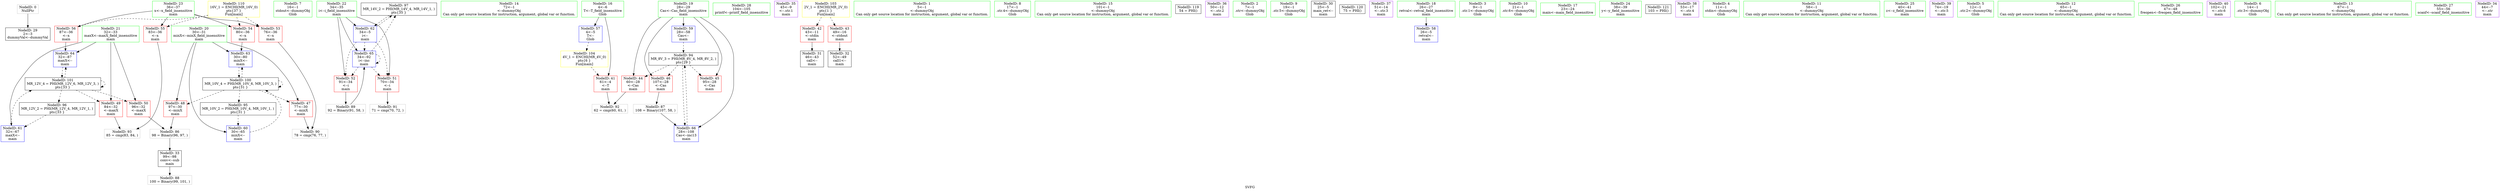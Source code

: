digraph "SVFG" {
	label="SVFG";

	Node0x5619d0eaa750 [shape=record,color=grey,label="{NodeID: 0\nNullPtr}"];
	Node0x5619d0eaa750 -> Node0x5619d0ebebb0[style=solid];
	Node0x5619d0ec2fb0 [shape=record,color=grey,label="{NodeID: 90\n78 = cmp(76, 77, )\n}"];
	Node0x5619d0ebd390 [shape=record,color=green,label="{NodeID: 7\n16\<--1\nstdout\<--dummyObj\nGlob }"];
	Node0x5619d0ec0050 [shape=record,color=black,label="{NodeID: 97\nMR_14V_2 = PHI(MR_14V_4, MR_14V_1, )\npts\{35 \}\n}"];
	Node0x5619d0ec0050 -> Node0x5619d0ec1700[style=dashed];
	Node0x5619d0eaa9a0 [shape=record,color=green,label="{NodeID: 14\n72\<--1\n\<--dummyObj\nCan only get source location for instruction, argument, global var or function.}"];
	Node0x5619d0ec9ea0 [shape=record,color=yellow,style=double,label="{NodeID: 104\n4V_1 = ENCHI(MR_4V_0)\npts\{6 \}\nFun[main]}"];
	Node0x5619d0ec9ea0 -> Node0x5619d0ebf5a0[style=dashed];
	Node0x5619d0ebe4a0 [shape=record,color=green,label="{NodeID: 21\n32\<--33\nmaxX\<--maxX_field_insensitive\nmain\n}"];
	Node0x5619d0ebe4a0 -> Node0x5619d0ec0c40[style=solid];
	Node0x5619d0ebe4a0 -> Node0x5619d0ec0d10[style=solid];
	Node0x5619d0ebe4a0 -> Node0x5619d0ec1630[style=solid];
	Node0x5619d0ebe4a0 -> Node0x5619d0ec18a0[style=solid];
	Node0x5619d0ebeab0 [shape=record,color=green,label="{NodeID: 28\n104\<--105\nprintf\<--printf_field_insensitive\n}"];
	Node0x5619d0ebf0c0 [shape=record,color=purple,label="{NodeID: 35\n45\<--9\n\<--.str.1\nmain\n}"];
	Node0x5619d0ebf670 [shape=record,color=red,label="{NodeID: 42\n43\<--11\n\<--stdin\nmain\n}"];
	Node0x5619d0ebf670 -> Node0x5619d0ebed80[style=solid];
	Node0x5619d0ec0c40 [shape=record,color=red,label="{NodeID: 49\n84\<--32\n\<--maxX\nmain\n}"];
	Node0x5619d0ec0c40 -> Node0x5619d0ec3430[style=solid];
	Node0x5619d0ec11f0 [shape=record,color=red,label="{NodeID: 56\n87\<--36\n\<--x\nmain\n}"];
	Node0x5619d0ec11f0 -> Node0x5619d0ec18a0[style=solid];
	Node0x5619d0ec17d0 [shape=record,color=blue,label="{NodeID: 63\n30\<--80\nminX\<--\nmain\n}"];
	Node0x5619d0ec17d0 -> Node0x5619d0ec84b0[style=dashed];
	Node0x5619d0ea9a80 [shape=record,color=green,label="{NodeID: 1\n5\<--1\n\<--dummyObj\nCan only get source location for instruction, argument, global var or function.}"];
	Node0x5619d0ec3130 [shape=record,color=grey,label="{NodeID: 91\n71 = cmp(70, 72, )\n}"];
	Node0x5619d0ea9b70 [shape=record,color=green,label="{NodeID: 8\n17\<--1\n.str.4\<--dummyObj\nGlob }"];
	Node0x5619d0eaaaa0 [shape=record,color=green,label="{NodeID: 15\n101\<--1\n\<--dummyObj\nCan only get source location for instruction, argument, global var or function.}"];
	Node0x5619d0ebe570 [shape=record,color=green,label="{NodeID: 22\n34\<--35\ni\<--i_field_insensitive\nmain\n}"];
	Node0x5619d0ebe570 -> Node0x5619d0ec0de0[style=solid];
	Node0x5619d0ebe570 -> Node0x5619d0ec0eb0[style=solid];
	Node0x5619d0ebe570 -> Node0x5619d0ec1700[style=solid];
	Node0x5619d0ebe570 -> Node0x5619d0ec1970[style=solid];
	Node0x5619d0ebebb0 [shape=record,color=black,label="{NodeID: 29\n2\<--3\ndummyVal\<--dummyVal\n}"];
	Node0x5619d0ecf610 [shape=record,color=black,label="{NodeID: 119\n54 = PHI()\n}"];
	Node0x5619d0ebf190 [shape=record,color=purple,label="{NodeID: 36\n50\<--12\n\<--.str.2\nmain\n}"];
	Node0x5619d0ebf740 [shape=record,color=red,label="{NodeID: 43\n49\<--16\n\<--stdout\nmain\n}"];
	Node0x5619d0ebf740 -> Node0x5619d0ebee50[style=solid];
	Node0x5619d0ec0d10 [shape=record,color=red,label="{NodeID: 50\n96\<--32\n\<--maxX\nmain\n}"];
	Node0x5619d0ec0d10 -> Node0x5619d0ec29b0[style=solid];
	Node0x5619d0ec12c0 [shape=record,color=blue,label="{NodeID: 57\n4\<--5\nT\<--\nGlob }"];
	Node0x5619d0ec12c0 -> Node0x5619d0ec9ea0[style=dashed];
	Node0x5619d0ec18a0 [shape=record,color=blue,label="{NodeID: 64\n32\<--87\nmaxX\<--\nmain\n}"];
	Node0x5619d0ec18a0 -> Node0x5619d0ec8980[style=dashed];
	Node0x5619d0ea9610 [shape=record,color=green,label="{NodeID: 2\n7\<--1\n.str\<--dummyObj\nGlob }"];
	Node0x5619d0ec32b0 [shape=record,color=grey,label="{NodeID: 92\n62 = cmp(60, 61, )\n}"];
	Node0x5619d0ea9c00 [shape=record,color=green,label="{NodeID: 9\n19\<--1\n.str.5\<--dummyObj\nGlob }"];
	Node0x5619d0ebe030 [shape=record,color=green,label="{NodeID: 16\n4\<--6\nT\<--T_field_insensitive\nGlob }"];
	Node0x5619d0ebe030 -> Node0x5619d0ebf5a0[style=solid];
	Node0x5619d0ebe030 -> Node0x5619d0ec12c0[style=solid];
	Node0x5619d0ebe640 [shape=record,color=green,label="{NodeID: 23\n36\<--37\nx\<--x_field_insensitive\nmain\n}"];
	Node0x5619d0ebe640 -> Node0x5619d0ec0f80[style=solid];
	Node0x5619d0ebe640 -> Node0x5619d0ec1050[style=solid];
	Node0x5619d0ebe640 -> Node0x5619d0ec1120[style=solid];
	Node0x5619d0ebe640 -> Node0x5619d0ec11f0[style=solid];
	Node0x5619d0ebecb0 [shape=record,color=black,label="{NodeID: 30\n25\<--5\nmain_ret\<--\nmain\n}"];
	Node0x5619d0ecf710 [shape=record,color=black,label="{NodeID: 120\n75 = PHI()\n}"];
	Node0x5619d0ebf260 [shape=record,color=purple,label="{NodeID: 37\n51\<--14\n\<--.str.3\nmain\n}"];
	Node0x5619d0ebf810 [shape=record,color=red,label="{NodeID: 44\n60\<--28\n\<--Cas\nmain\n}"];
	Node0x5619d0ebf810 -> Node0x5619d0ec32b0[style=solid];
	Node0x5619d0ec0de0 [shape=record,color=red,label="{NodeID: 51\n70\<--34\n\<--i\nmain\n}"];
	Node0x5619d0ec0de0 -> Node0x5619d0ec3130[style=solid];
	Node0x5619d0ec13c0 [shape=record,color=blue,label="{NodeID: 58\n26\<--5\nretval\<--\nmain\n}"];
	Node0x5619d0ec1970 [shape=record,color=blue,label="{NodeID: 65\n34\<--92\ni\<--inc\nmain\n}"];
	Node0x5619d0ec1970 -> Node0x5619d0ec0de0[style=dashed];
	Node0x5619d0ec1970 -> Node0x5619d0ec0eb0[style=dashed];
	Node0x5619d0ec1970 -> Node0x5619d0ec1970[style=dashed];
	Node0x5619d0ec1970 -> Node0x5619d0ec0050[style=dashed];
	Node0x5619d0ec29b0 [shape=record,color=grey,label="{NodeID: 86\n98 = Binary(96, 97, )\n}"];
	Node0x5619d0ec29b0 -> Node0x5619d0ebef20[style=solid];
	Node0x5619d0ea94c0 [shape=record,color=green,label="{NodeID: 3\n9\<--1\n.str.1\<--dummyObj\nGlob }"];
	Node0x5619d0ec3430 [shape=record,color=grey,label="{NodeID: 93\n85 = cmp(83, 84, )\n}"];
	Node0x5619d0ebd640 [shape=record,color=green,label="{NodeID: 10\n21\<--1\n.str.6\<--dummyObj\nGlob }"];
	Node0x5619d0ec84b0 [shape=record,color=black,label="{NodeID: 100\nMR_10V_4 = PHI(MR_10V_6, MR_10V_3, )\npts\{31 \}\n}"];
	Node0x5619d0ec84b0 -> Node0x5619d0ebfa80[style=dashed];
	Node0x5619d0ec84b0 -> Node0x5619d0ec0b70[style=dashed];
	Node0x5619d0ec84b0 -> Node0x5619d0ec17d0[style=dashed];
	Node0x5619d0ec84b0 -> Node0x5619d0ec6370[style=dashed];
	Node0x5619d0ec84b0 -> Node0x5619d0ec84b0[style=dashed];
	Node0x5619d0ebe130 [shape=record,color=green,label="{NodeID: 17\n23\<--24\nmain\<--main_field_insensitive\n}"];
	Node0x5619d0ebe710 [shape=record,color=green,label="{NodeID: 24\n38\<--39\ny\<--y_field_insensitive\nmain\n}"];
	Node0x5619d0ebed80 [shape=record,color=black,label="{NodeID: 31\n46\<--43\ncall\<--\nmain\n}"];
	Node0x5619d0ecf810 [shape=record,color=black,label="{NodeID: 121\n103 = PHI()\n}"];
	Node0x5619d0ebf330 [shape=record,color=purple,label="{NodeID: 38\n53\<--17\n\<--.str.4\nmain\n}"];
	Node0x5619d0ebf8e0 [shape=record,color=red,label="{NodeID: 45\n95\<--28\n\<--Cas\nmain\n}"];
	Node0x5619d0ec0eb0 [shape=record,color=red,label="{NodeID: 52\n91\<--34\n\<--i\nmain\n}"];
	Node0x5619d0ec0eb0 -> Node0x5619d0ec2e30[style=solid];
	Node0x5619d0ec1490 [shape=record,color=blue,label="{NodeID: 59\n28\<--58\nCas\<--\nmain\n}"];
	Node0x5619d0ec1490 -> Node0x5619d0ec5e70[style=dashed];
	Node0x5619d0ec1a40 [shape=record,color=blue,label="{NodeID: 66\n28\<--108\nCas\<--inc13\nmain\n}"];
	Node0x5619d0ec1a40 -> Node0x5619d0ec5e70[style=dashed];
	Node0x5619d0ec2b30 [shape=record,color=grey,label="{NodeID: 87\n108 = Binary(107, 58, )\n}"];
	Node0x5619d0ec2b30 -> Node0x5619d0ec1a40[style=solid];
	Node0x5619d0ea98a0 [shape=record,color=green,label="{NodeID: 4\n11\<--1\nstdin\<--dummyObj\nGlob }"];
	Node0x5619d0ec5e70 [shape=record,color=black,label="{NodeID: 94\nMR_8V_3 = PHI(MR_8V_4, MR_8V_2, )\npts\{29 \}\n}"];
	Node0x5619d0ec5e70 -> Node0x5619d0ebf810[style=dashed];
	Node0x5619d0ec5e70 -> Node0x5619d0ebf8e0[style=dashed];
	Node0x5619d0ec5e70 -> Node0x5619d0ebf9b0[style=dashed];
	Node0x5619d0ec5e70 -> Node0x5619d0ec1a40[style=dashed];
	Node0x5619d0ebd740 [shape=record,color=green,label="{NodeID: 11\n58\<--1\n\<--dummyObj\nCan only get source location for instruction, argument, global var or function.}"];
	Node0x5619d0ec8980 [shape=record,color=black,label="{NodeID: 101\nMR_12V_4 = PHI(MR_12V_6, MR_12V_3, )\npts\{33 \}\n}"];
	Node0x5619d0ec8980 -> Node0x5619d0ec0c40[style=dashed];
	Node0x5619d0ec8980 -> Node0x5619d0ec0d10[style=dashed];
	Node0x5619d0ec8980 -> Node0x5619d0ec18a0[style=dashed];
	Node0x5619d0ec8980 -> Node0x5619d0ebff60[style=dashed];
	Node0x5619d0ec8980 -> Node0x5619d0ec8980[style=dashed];
	Node0x5619d0ebe230 [shape=record,color=green,label="{NodeID: 18\n26\<--27\nretval\<--retval_field_insensitive\nmain\n}"];
	Node0x5619d0ebe230 -> Node0x5619d0ec13c0[style=solid];
	Node0x5619d0ebe7e0 [shape=record,color=green,label="{NodeID: 25\n40\<--41\nz\<--z_field_insensitive\nmain\n}"];
	Node0x5619d0ebee50 [shape=record,color=black,label="{NodeID: 32\n52\<--49\ncall1\<--\nmain\n}"];
	Node0x5619d0ebf400 [shape=record,color=purple,label="{NodeID: 39\n74\<--19\n\<--.str.5\nmain\n}"];
	Node0x5619d0ebf9b0 [shape=record,color=red,label="{NodeID: 46\n107\<--28\n\<--Cas\nmain\n}"];
	Node0x5619d0ebf9b0 -> Node0x5619d0ec2b30[style=solid];
	Node0x5619d0ec0f80 [shape=record,color=red,label="{NodeID: 53\n76\<--36\n\<--x\nmain\n}"];
	Node0x5619d0ec0f80 -> Node0x5619d0ec2fb0[style=solid];
	Node0x5619d0ec1560 [shape=record,color=blue,label="{NodeID: 60\n30\<--65\nminX\<--\nmain\n}"];
	Node0x5619d0ec1560 -> Node0x5619d0ec84b0[style=dashed];
	Node0x5619d0ec2cb0 [shape=record,color=grey,label="{NodeID: 88\n100 = Binary(99, 101, )\n}"];
	Node0x5619d0ea9930 [shape=record,color=green,label="{NodeID: 5\n12\<--1\n.str.2\<--dummyObj\nGlob }"];
	Node0x5619d0ec6370 [shape=record,color=black,label="{NodeID: 95\nMR_10V_2 = PHI(MR_10V_4, MR_10V_1, )\npts\{31 \}\n}"];
	Node0x5619d0ec6370 -> Node0x5619d0ec1560[style=dashed];
	Node0x5619d0eaa7e0 [shape=record,color=green,label="{NodeID: 12\n65\<--1\n\<--dummyObj\nCan only get source location for instruction, argument, global var or function.}"];
	Node0x5619d0ebe300 [shape=record,color=green,label="{NodeID: 19\n28\<--29\nCas\<--Cas_field_insensitive\nmain\n}"];
	Node0x5619d0ebe300 -> Node0x5619d0ebf810[style=solid];
	Node0x5619d0ebe300 -> Node0x5619d0ebf8e0[style=solid];
	Node0x5619d0ebe300 -> Node0x5619d0ebf9b0[style=solid];
	Node0x5619d0ebe300 -> Node0x5619d0ec1490[style=solid];
	Node0x5619d0ebe300 -> Node0x5619d0ec1a40[style=solid];
	Node0x5619d0ebe8b0 [shape=record,color=green,label="{NodeID: 26\n47\<--48\nfreopen\<--freopen_field_insensitive\n}"];
	Node0x5619d0ebef20 [shape=record,color=black,label="{NodeID: 33\n99\<--98\nconv\<--sub\nmain\n}"];
	Node0x5619d0ebef20 -> Node0x5619d0ec2cb0[style=solid];
	Node0x5619d0ebf4d0 [shape=record,color=purple,label="{NodeID: 40\n102\<--21\n\<--.str.6\nmain\n}"];
	Node0x5619d0ebfa80 [shape=record,color=red,label="{NodeID: 47\n77\<--30\n\<--minX\nmain\n}"];
	Node0x5619d0ebfa80 -> Node0x5619d0ec2fb0[style=solid];
	Node0x5619d0ec1050 [shape=record,color=red,label="{NodeID: 54\n80\<--36\n\<--x\nmain\n}"];
	Node0x5619d0ec1050 -> Node0x5619d0ec17d0[style=solid];
	Node0x5619d0ec1630 [shape=record,color=blue,label="{NodeID: 61\n32\<--67\nmaxX\<--\nmain\n}"];
	Node0x5619d0ec1630 -> Node0x5619d0ec8980[style=dashed];
	Node0x5619d0ec2e30 [shape=record,color=grey,label="{NodeID: 89\n92 = Binary(91, 58, )\n}"];
	Node0x5619d0ec2e30 -> Node0x5619d0ec1970[style=solid];
	Node0x5619d0ebd300 [shape=record,color=green,label="{NodeID: 6\n14\<--1\n.str.3\<--dummyObj\nGlob }"];
	Node0x5619d0ebff60 [shape=record,color=black,label="{NodeID: 96\nMR_12V_2 = PHI(MR_12V_4, MR_12V_1, )\npts\{33 \}\n}"];
	Node0x5619d0ebff60 -> Node0x5619d0ec1630[style=dashed];
	Node0x5619d0eaa8a0 [shape=record,color=green,label="{NodeID: 13\n67\<--1\n\<--dummyObj\nCan only get source location for instruction, argument, global var or function.}"];
	Node0x5619d0ec9380 [shape=record,color=yellow,style=double,label="{NodeID: 103\n2V_1 = ENCHI(MR_2V_0)\npts\{1 \}\nFun[main]}"];
	Node0x5619d0ec9380 -> Node0x5619d0ebf670[style=dashed];
	Node0x5619d0ec9380 -> Node0x5619d0ebf740[style=dashed];
	Node0x5619d0ebe3d0 [shape=record,color=green,label="{NodeID: 20\n30\<--31\nminX\<--minX_field_insensitive\nmain\n}"];
	Node0x5619d0ebe3d0 -> Node0x5619d0ebfa80[style=solid];
	Node0x5619d0ebe3d0 -> Node0x5619d0ec0b70[style=solid];
	Node0x5619d0ebe3d0 -> Node0x5619d0ec1560[style=solid];
	Node0x5619d0ebe3d0 -> Node0x5619d0ec17d0[style=solid];
	Node0x5619d0eca3e0 [shape=record,color=yellow,style=double,label="{NodeID: 110\n16V_1 = ENCHI(MR_16V_0)\npts\{37 \}\nFun[main]}"];
	Node0x5619d0eca3e0 -> Node0x5619d0ec0f80[style=dashed];
	Node0x5619d0eca3e0 -> Node0x5619d0ec1050[style=dashed];
	Node0x5619d0eca3e0 -> Node0x5619d0ec1120[style=dashed];
	Node0x5619d0eca3e0 -> Node0x5619d0ec11f0[style=dashed];
	Node0x5619d0ebe9b0 [shape=record,color=green,label="{NodeID: 27\n55\<--56\nscanf\<--scanf_field_insensitive\n}"];
	Node0x5619d0ebeff0 [shape=record,color=purple,label="{NodeID: 34\n44\<--7\n\<--.str\nmain\n}"];
	Node0x5619d0ebf5a0 [shape=record,color=red,label="{NodeID: 41\n61\<--4\n\<--T\nmain\n}"];
	Node0x5619d0ebf5a0 -> Node0x5619d0ec32b0[style=solid];
	Node0x5619d0ec0b70 [shape=record,color=red,label="{NodeID: 48\n97\<--30\n\<--minX\nmain\n}"];
	Node0x5619d0ec0b70 -> Node0x5619d0ec29b0[style=solid];
	Node0x5619d0ec1120 [shape=record,color=red,label="{NodeID: 55\n83\<--36\n\<--x\nmain\n}"];
	Node0x5619d0ec1120 -> Node0x5619d0ec3430[style=solid];
	Node0x5619d0ec1700 [shape=record,color=blue,label="{NodeID: 62\n34\<--5\ni\<--\nmain\n}"];
	Node0x5619d0ec1700 -> Node0x5619d0ec0de0[style=dashed];
	Node0x5619d0ec1700 -> Node0x5619d0ec0eb0[style=dashed];
	Node0x5619d0ec1700 -> Node0x5619d0ec1970[style=dashed];
	Node0x5619d0ec1700 -> Node0x5619d0ec0050[style=dashed];
}
